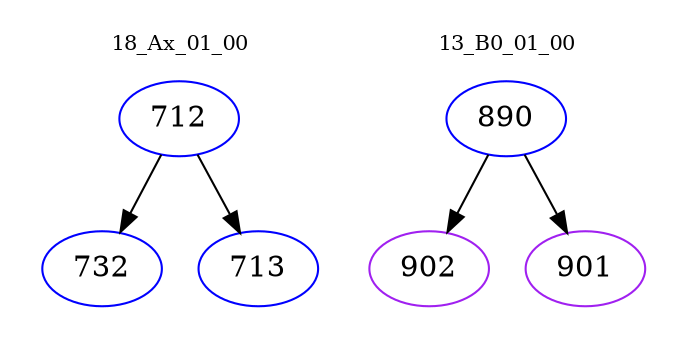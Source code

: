 digraph{
subgraph cluster_0 {
color = white
label = "18_Ax_01_00";
fontsize=10;
T0_712 [label="712", color="blue"]
T0_712 -> T0_732 [color="black"]
T0_732 [label="732", color="blue"]
T0_712 -> T0_713 [color="black"]
T0_713 [label="713", color="blue"]
}
subgraph cluster_1 {
color = white
label = "13_B0_01_00";
fontsize=10;
T1_890 [label="890", color="blue"]
T1_890 -> T1_902 [color="black"]
T1_902 [label="902", color="purple"]
T1_890 -> T1_901 [color="black"]
T1_901 [label="901", color="purple"]
}
}
